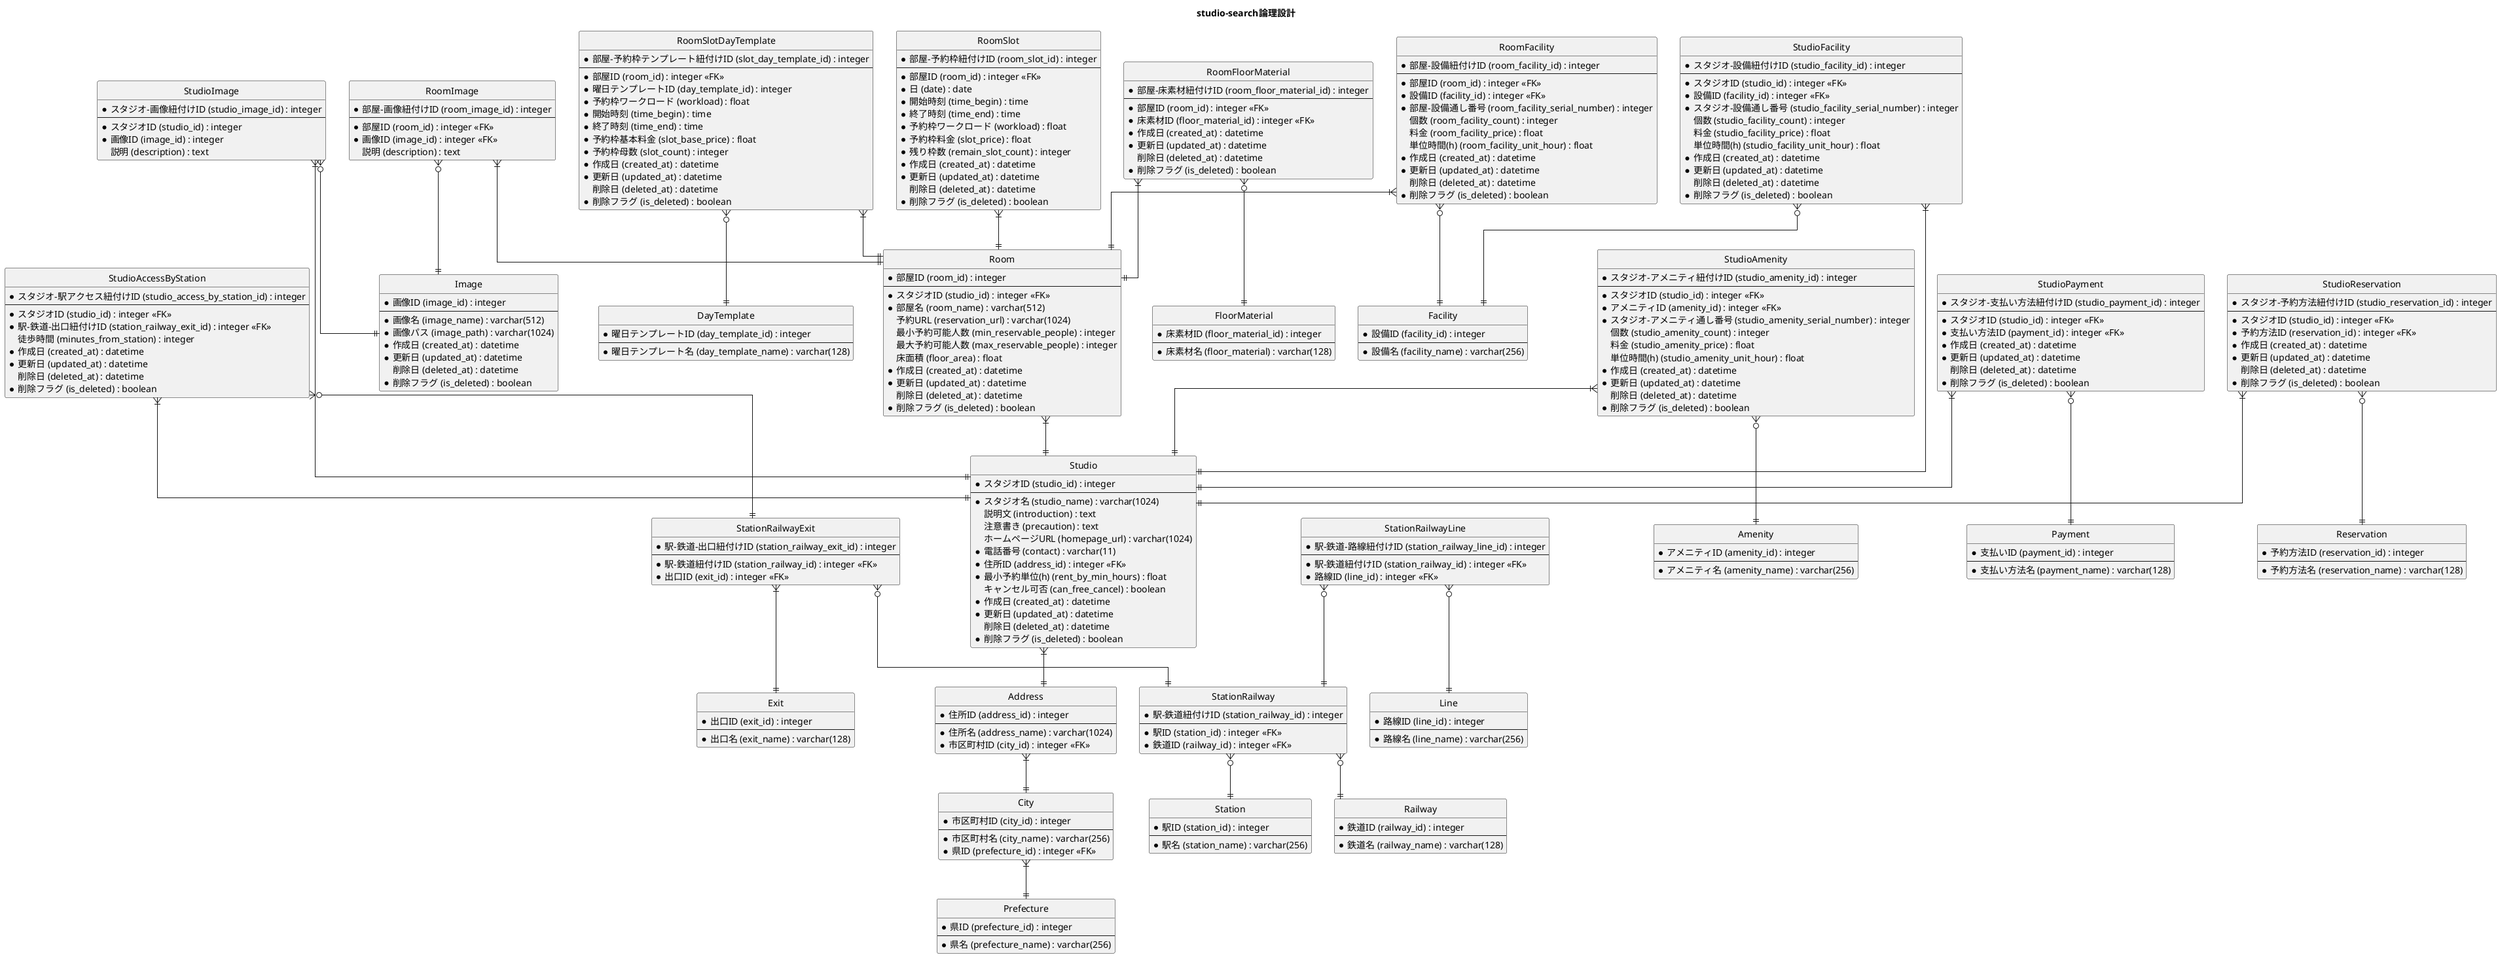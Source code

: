 @startuml

' hide the spot
hide circle

' avoid problems with angled crows feet
skinparam linetype ortho

title studio-search論理設計

entity "Studio" as studio {
    * スタジオID (studio_id) : integer
    --
    * スタジオ名 (studio_name) : varchar(1024)
    説明文 (introduction) : text
    注意書き (precaution) : text
    ホームページURL (homepage_url) : varchar(1024)
    * 電話番号 (contact) : varchar(11)
    * 住所ID (address_id) : integer <<FK>>
    * 最小予約単位(h) (rent_by_min_hours) : float
    キャンセル可否 (can_free_cancel) : boolean
    * 作成日 (created_at) : datetime
    * 更新日 (updated_at) : datetime
    削除日 (deleted_at) : datetime
    * 削除フラグ (is_deleted) : boolean
}

entity "Address" as address {
    * 住所ID (address_id) : integer
    --
    * 住所名 (address_name) : varchar(1024)
    * 市区町村ID (city_id) : integer <<FK>>
}

entity "City" as city {
    * 市区町村ID (city_id) : integer
    --
    * 市区町村名 (city_name) : varchar(256)
    * 県ID (prefecture_id) : integer <<FK>>
}

entity "Prefecture" as prefecture {
    * 県ID (prefecture_id) : integer
    --
    * 県名 (prefecture_name) : varchar(256)
}

entity "StudioAccessByStation" as studio_access_by_station {
    * スタジオ-駅アクセス紐付けID (studio_access_by_station_id) : integer
    --
    * スタジオID (studio_id) : integer <<FK>>
    * 駅-鉄道-出口紐付けID (station_railway_exit_id) : integer <<FK>>
    徒歩時間 (minutes_from_station) : integer
    * 作成日 (created_at) : datetime
    * 更新日 (updated_at) : datetime
    削除日 (deleted_at) : datetime
    * 削除フラグ (is_deleted) : boolean
}

entity "StationRailwayExit" as station_railway_exit {
    * 駅-鉄道-出口紐付けID (station_railway_exit_id) : integer
    --
    * 駅-鉄道紐付けID (station_railway_id) : integer <<FK>>
    * 出口ID (exit_id) : integer <<FK>>
}

entity "StationRailway" as station_railway {
    * 駅-鉄道紐付けID (station_railway_id) : integer
    --
    * 駅ID (station_id) : integer <<FK>>
    * 鉄道ID (railway_id) : integer <<FK>>
}

entity "Station" as station {
    * 駅ID (station_id) : integer
    --
    * 駅名 (station_name) : varchar(256)
}

entity "Exit" as exit {
    * 出口ID (exit_id) : integer
    --
    * 出口名 (exit_name) : varchar(128)
}

entity "Railway" as railway {
    * 鉄道ID (railway_id) : integer
    --
    * 鉄道名 (railway_name) : varchar(128)
}

entity "StationRailwayLine" as station_railway_line {
    * 駅-鉄道-路線紐付けID (station_railway_line_id) : integer
    --
    * 駅-鉄道紐付けID (station_railway_id) : integer <<FK>>
    * 路線ID (line_id) : integer <<FK>>
}

entity "Line" as line {
    * 路線ID (line_id) : integer
    --
    * 路線名 (line_name) : varchar(256)
}

entity "StudioImage" as studio_image {
    * スタジオ-画像紐付けID (studio_image_id) : integer
    --
    * スタジオID (studio_id) : integer
    * 画像ID (image_id) : integer
    説明 (description) : text
}

entity "Image" as image {
    * 画像ID (image_id) : integer
    --
    * 画像名 (image_name) : varchar(512)
    * 画像パス (image_path) : varchar(1024)
    * 作成日 (created_at) : datetime
    * 更新日 (updated_at) : datetime
    削除日 (deleted_at) : datetime
    * 削除フラグ (is_deleted) : boolean
}

entity "Room" as room {
    * 部屋ID (room_id) : integer
    --
    * スタジオID (studio_id) : integer <<FK>>
    * 部屋名 (room_name) : varchar(512)
    予約URL (reservation_url) : varchar(1024)
    最小予約可能人数 (min_reservable_people) : integer
    最大予約可能人数 (max_reservable_people) : integer
    床面積 (floor_area) : float
    * 作成日 (created_at) : datetime
    * 更新日 (updated_at) : datetime
    削除日 (deleted_at) : datetime
    * 削除フラグ (is_deleted) : boolean
}

entity "RoomImage" as room_image {
    * 部屋-画像紐付けID (room_image_id) : integer
    --
    * 部屋ID (room_id) : integer <<FK>>
    * 画像ID (image_id) : integer <<FK>>
    説明 (description) : text
}

entity "RoomSlot" as room_slot {
    * 部屋-予約枠紐付けID (room_slot_id) : integer
    --
    * 部屋ID (room_id) : integer <<FK>>
    * 日 (date) : date
    * 開始時刻 (time_begin) : time
    * 終了時刻 (time_end) : time
    * 予約枠ワークロード (workload) : float  /'ワークロードが1を超えて初めて予約可能に'/
    * 予約枠料金 (slot_price) : float
    * 残り枠数 (remain_slot_count) : integer
    * 作成日 (created_at) : datetime
    * 更新日 (updated_at) : datetime
    削除日 (deleted_at) : datetime
    * 削除フラグ (is_deleted) : boolean
}

entity "RoomSlotDayTemplate" as room_slot_day_template {
    * 部屋-予約枠テンプレート紐付けID (slot_day_template_id) : integer
    --
    * 部屋ID (room_id) : integer <<FK>>
    * 曜日テンプレートID (day_template_id) : integer
    * 予約枠ワークロード (workload) : float  /'ワークロードが1を超えて初めて予約可能に'/
    * 開始時刻 (time_begin) : time
    * 終了時刻 (time_end) : time
    * 予約枠基本料金 (slot_base_price) : float
    * 予約枠母数 (slot_count) : integer
    * 作成日 (created_at) : datetime
    * 更新日 (updated_at) : datetime
    削除日 (deleted_at) : datetime
    * 削除フラグ (is_deleted) : boolean
}

entity "DayTemplate" as day_template {
    * 曜日テンプレートID (day_template_id) : integer
    --
    * 曜日テンプレート名 (day_template_name) : varchar(128)
}

entity "RoomFacility" as room_facility {
    * 部屋-設備紐付けID (room_facility_id) : integer
    --
    * 部屋ID (room_id) : integer <<FK>>
    * 設備ID (facility_id) : integer <<FK>>
    * 部屋-設備通し番号 (room_facility_serial_number) : integer
    個数 (room_facility_count) : integer
    料金 (room_facility_price) : float
    単位時間(h) (room_facility_unit_hour) : float
    * 作成日 (created_at) : datetime
    * 更新日 (updated_at) : datetime
    削除日 (deleted_at) : datetime
    * 削除フラグ (is_deleted) : boolean
}

entity "RoomFloorMaterial" as room_floor_material {
    * 部屋-床素材紐付けID (room_floor_material_id) : integer
    --
    * 部屋ID (room_id) : integer <<FK>>
    * 床素材ID (floor_material_id) : integer <<FK>>
    * 作成日 (created_at) : datetime
    * 更新日 (updated_at) : datetime
    削除日 (deleted_at) : datetime
    * 削除フラグ (is_deleted) : boolean
}

entity "FloorMaterial" as floor_material {
    * 床素材ID (floor_material_id) : integer
    --
    * 床素材名 (floor_material) : varchar(128)
}

entity "StudioAmenity" as studio_amenity {
    * スタジオ-アメニティ紐付けID (studio_amenity_id) : integer
    --
    * スタジオID (studio_id) : integer <<FK>>
    * アメニティID (amenity_id) : integer <<FK>>
    * スタジオ-アメニティ通し番号 (studio_amenity_serial_number) : integer
    個数 (studio_amenity_count) : integer
    料金 (studio_amenity_price) : float
    単位時間(h) (studio_amenity_unit_hour) : float  /'「単位時間」だけ借りると「料金」が発生'/
    * 作成日 (created_at) : datetime
    * 更新日 (updated_at) : datetime
    削除日 (deleted_at) : datetime
    * 削除フラグ (is_deleted) : boolean
}

entity "Amenity" as amenity {
    * アメニティID (amenity_id) : integer
    --
    * アメニティ名 (amenity_name) : varchar(256)
}

entity "StudioFacility" as studio_facility {
    * スタジオ-設備紐付けID (studio_facility_id) : integer
    --
    * スタジオID (studio_id) : integer <<FK>>
    * 設備ID (facility_id) : integer <<FK>>
    * スタジオ-設備通し番号 (studio_facility_serial_number) : integer
    個数 (studio_facility_count) : integer
    料金 (studio_facility_price) : float
    単位時間(h) (studio_facility_unit_hour) : float  /'「単位時間」だけ借りると「料金」が発生'/
    * 作成日 (created_at) : datetime
    * 更新日 (updated_at) : datetime
    削除日 (deleted_at) : datetime
    * 削除フラグ (is_deleted) : boolean
}

entity "Facility" as facility {
    * 設備ID (facility_id) : integer
    --
    * 設備名 (facility_name) : varchar(256)
}

entity "StudioPayment" as studio_payment {
    * スタジオ-支払い方法紐付けID (studio_payment_id) : integer
    --
    * スタジオID (studio_id) : integer <<FK>>
    * 支払い方法ID (payment_id) : integer <<FK>>
    * 作成日 (created_at) : datetime
    * 更新日 (updated_at) : datetime
    削除日 (deleted_at) : datetime
    * 削除フラグ (is_deleted) : boolean
}

entity "Payment" as payment {
    * 支払いID (payment_id) : integer
    --
    * 支払い方法名 (payment_name) : varchar(128)
}

entity "StudioReservation" as studio_reservation {
    * スタジオ-予約方法紐付けID (studio_reservation_id) : integer
    --
    * スタジオID (studio_id) : integer <<FK>>
    * 予約方法ID (reservation_id) : integer <<FK>>
    * 作成日 (created_at) : datetime
    * 更新日 (updated_at) : datetime
    削除日 (deleted_at) : datetime
    * 削除フラグ (is_deleted) : boolean
}

entity "Reservation" as reservation {
    * 予約方法ID (reservation_id) : integer
    --
    * 予約方法名 (reservation_name) : varchar(128)
}

studio }|--|| address
address }|--|| city
city }|--|| prefecture
studio_access_by_station }|--|| studio
studio_access_by_station }o--|| station_railway_exit
station_railway_exit }o--|| station_railway
station_railway_exit }|--|| exit
station_railway }o--|| station
station_railway }o--|| railway
station_railway_line }o--|| station_railway
station_railway_line }o--|| line
studio_image }|--|| studio
studio_image }o--|| image
room }|--|| studio
room_image }|--|| room
room_image }o--|| image
room_floor_material }|--|| room
room_floor_material }o--|| floor_material
room_slot }|--|| room
room_slot_day_template }|--|| room
room_slot_day_template }o--|| day_template
room_facility }|--|| room
room_facility }o--|| facility
studio_amenity }|--|| studio
studio_amenity }o--|| amenity
studio_facility }|--|| studio
studio_facility }o--|| facility
studio_payment }|--|| studio
studio_payment }o--|| payment
studio_reservation }|--|| studio
studio_reservation }o--|| reservation



@enduml